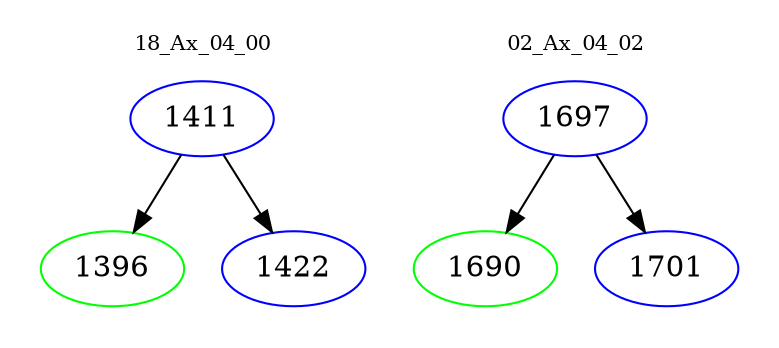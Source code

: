 digraph{
subgraph cluster_0 {
color = white
label = "18_Ax_04_00";
fontsize=10;
T0_1411 [label="1411", color="blue"]
T0_1411 -> T0_1396 [color="black"]
T0_1396 [label="1396", color="green"]
T0_1411 -> T0_1422 [color="black"]
T0_1422 [label="1422", color="blue"]
}
subgraph cluster_1 {
color = white
label = "02_Ax_04_02";
fontsize=10;
T1_1697 [label="1697", color="blue"]
T1_1697 -> T1_1690 [color="black"]
T1_1690 [label="1690", color="green"]
T1_1697 -> T1_1701 [color="black"]
T1_1701 [label="1701", color="blue"]
}
}
